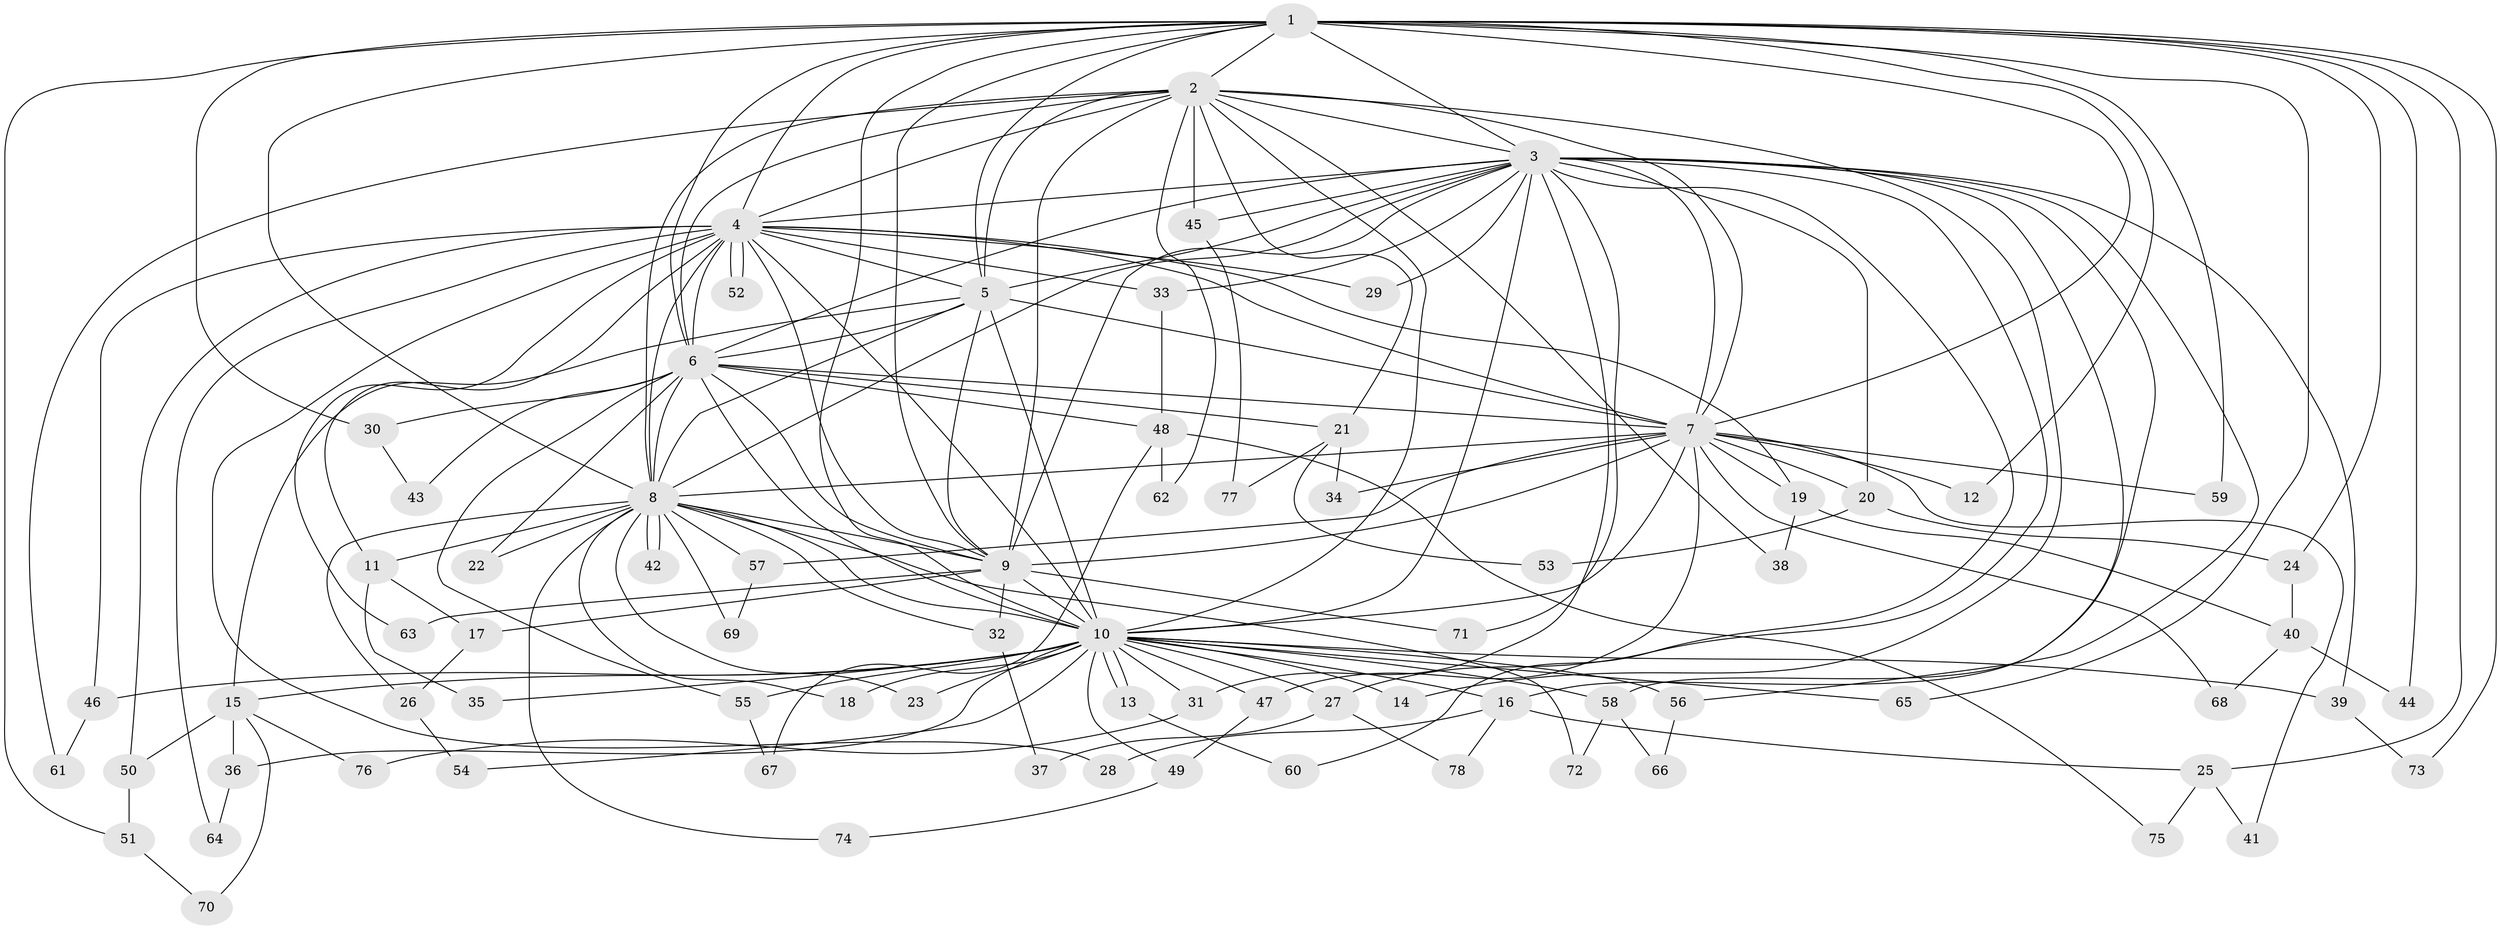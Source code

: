 // Generated by graph-tools (version 1.1) at 2025/25/03/09/25 03:25:39]
// undirected, 78 vertices, 181 edges
graph export_dot {
graph [start="1"]
  node [color=gray90,style=filled];
  1;
  2;
  3;
  4;
  5;
  6;
  7;
  8;
  9;
  10;
  11;
  12;
  13;
  14;
  15;
  16;
  17;
  18;
  19;
  20;
  21;
  22;
  23;
  24;
  25;
  26;
  27;
  28;
  29;
  30;
  31;
  32;
  33;
  34;
  35;
  36;
  37;
  38;
  39;
  40;
  41;
  42;
  43;
  44;
  45;
  46;
  47;
  48;
  49;
  50;
  51;
  52;
  53;
  54;
  55;
  56;
  57;
  58;
  59;
  60;
  61;
  62;
  63;
  64;
  65;
  66;
  67;
  68;
  69;
  70;
  71;
  72;
  73;
  74;
  75;
  76;
  77;
  78;
  1 -- 2;
  1 -- 3;
  1 -- 4;
  1 -- 5;
  1 -- 6;
  1 -- 7;
  1 -- 8;
  1 -- 9;
  1 -- 10;
  1 -- 12;
  1 -- 24;
  1 -- 25;
  1 -- 30;
  1 -- 44;
  1 -- 51;
  1 -- 59;
  1 -- 65;
  1 -- 73;
  2 -- 3;
  2 -- 4;
  2 -- 5;
  2 -- 6;
  2 -- 7;
  2 -- 8;
  2 -- 9;
  2 -- 10;
  2 -- 14;
  2 -- 21;
  2 -- 38;
  2 -- 45;
  2 -- 61;
  2 -- 62;
  3 -- 4;
  3 -- 5;
  3 -- 6;
  3 -- 7;
  3 -- 8;
  3 -- 9;
  3 -- 10;
  3 -- 16;
  3 -- 20;
  3 -- 27;
  3 -- 29;
  3 -- 31;
  3 -- 33;
  3 -- 39;
  3 -- 45;
  3 -- 56;
  3 -- 58;
  3 -- 60;
  3 -- 71;
  4 -- 5;
  4 -- 6;
  4 -- 7;
  4 -- 8;
  4 -- 9;
  4 -- 10;
  4 -- 11;
  4 -- 19;
  4 -- 28;
  4 -- 29;
  4 -- 33;
  4 -- 46;
  4 -- 50;
  4 -- 52;
  4 -- 52;
  4 -- 63;
  4 -- 64;
  5 -- 6;
  5 -- 7;
  5 -- 8;
  5 -- 9;
  5 -- 10;
  5 -- 15;
  6 -- 7;
  6 -- 8;
  6 -- 9;
  6 -- 10;
  6 -- 21;
  6 -- 22;
  6 -- 30;
  6 -- 43;
  6 -- 48;
  6 -- 55;
  7 -- 8;
  7 -- 9;
  7 -- 10;
  7 -- 12;
  7 -- 19;
  7 -- 20;
  7 -- 34;
  7 -- 41;
  7 -- 47;
  7 -- 57;
  7 -- 59;
  7 -- 68;
  8 -- 9;
  8 -- 10;
  8 -- 11;
  8 -- 18;
  8 -- 22;
  8 -- 23;
  8 -- 26;
  8 -- 32;
  8 -- 42;
  8 -- 42;
  8 -- 57;
  8 -- 69;
  8 -- 72;
  8 -- 74;
  9 -- 10;
  9 -- 17;
  9 -- 32;
  9 -- 63;
  9 -- 71;
  10 -- 13;
  10 -- 13;
  10 -- 14;
  10 -- 15;
  10 -- 16;
  10 -- 18;
  10 -- 23;
  10 -- 27;
  10 -- 31;
  10 -- 35;
  10 -- 36;
  10 -- 39;
  10 -- 46;
  10 -- 47;
  10 -- 49;
  10 -- 54;
  10 -- 55;
  10 -- 56;
  10 -- 58;
  10 -- 65;
  11 -- 17;
  11 -- 35;
  13 -- 60;
  15 -- 36;
  15 -- 50;
  15 -- 70;
  15 -- 76;
  16 -- 25;
  16 -- 28;
  16 -- 78;
  17 -- 26;
  19 -- 38;
  19 -- 40;
  20 -- 24;
  20 -- 53;
  21 -- 34;
  21 -- 53;
  21 -- 77;
  24 -- 40;
  25 -- 41;
  25 -- 75;
  26 -- 54;
  27 -- 37;
  27 -- 78;
  30 -- 43;
  31 -- 76;
  32 -- 37;
  33 -- 48;
  36 -- 64;
  39 -- 73;
  40 -- 44;
  40 -- 68;
  45 -- 77;
  46 -- 61;
  47 -- 49;
  48 -- 62;
  48 -- 67;
  48 -- 75;
  49 -- 74;
  50 -- 51;
  51 -- 70;
  55 -- 67;
  56 -- 66;
  57 -- 69;
  58 -- 66;
  58 -- 72;
}
